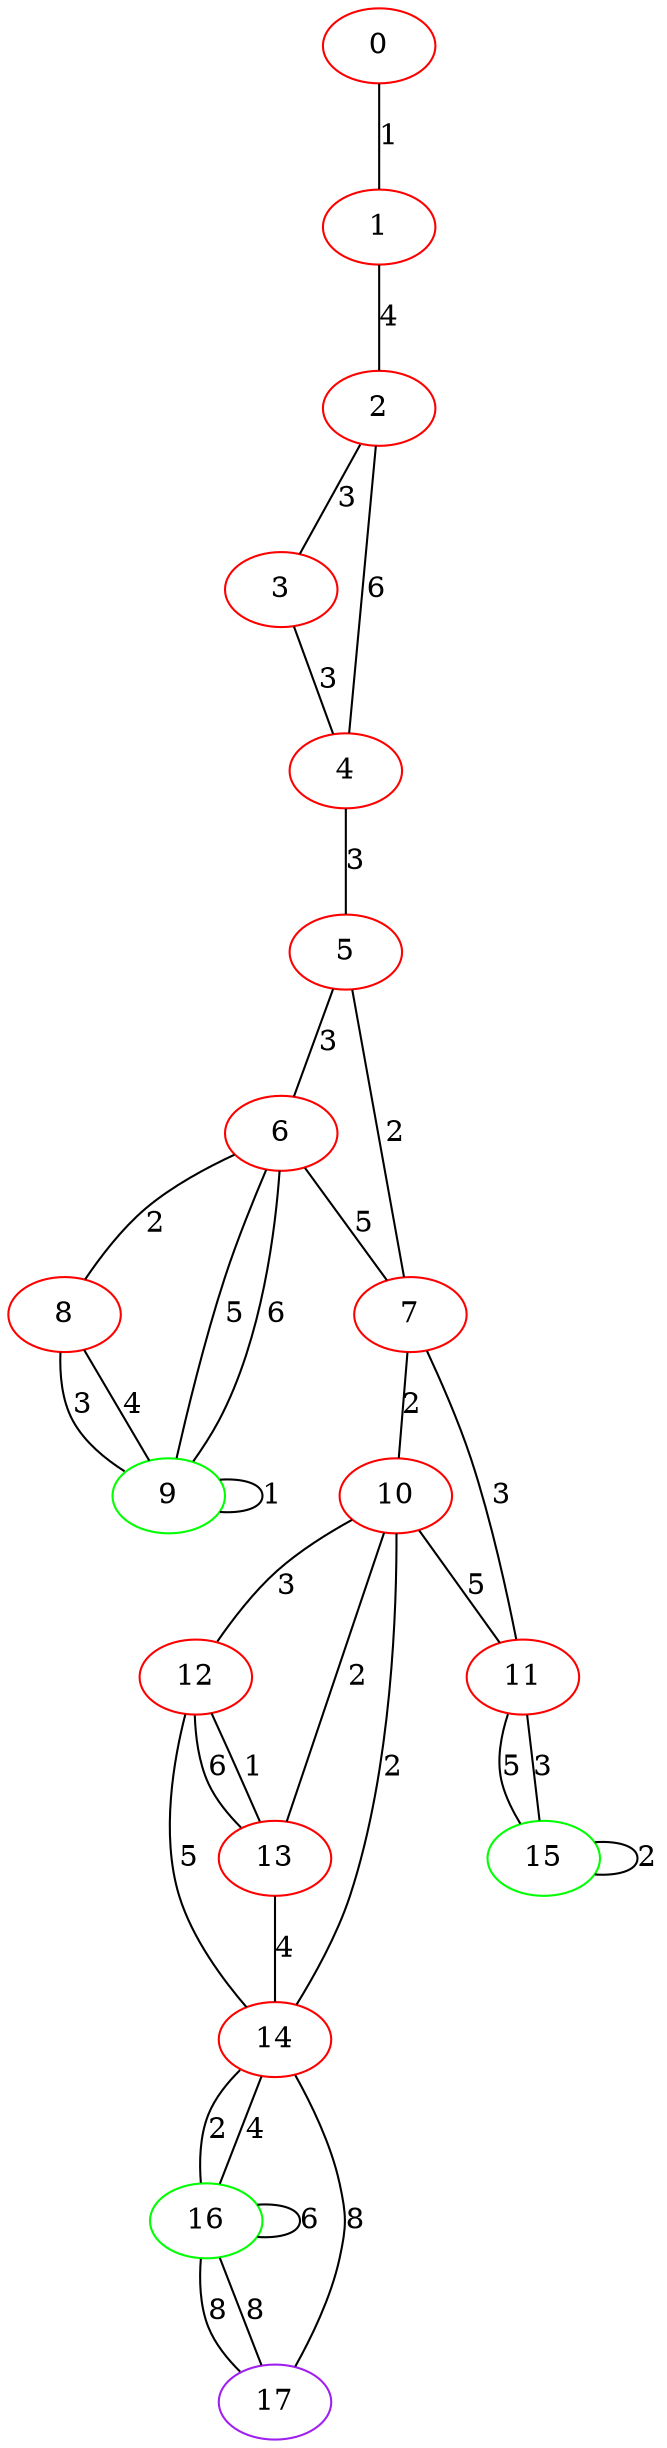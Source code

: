 graph "" {
0 [color=red, weight=1];
1 [color=red, weight=1];
2 [color=red, weight=1];
3 [color=red, weight=1];
4 [color=red, weight=1];
5 [color=red, weight=1];
6 [color=red, weight=1];
7 [color=red, weight=1];
8 [color=red, weight=1];
9 [color=green, weight=2];
10 [color=red, weight=1];
11 [color=red, weight=1];
12 [color=red, weight=1];
13 [color=red, weight=1];
14 [color=red, weight=1];
15 [color=green, weight=2];
16 [color=green, weight=2];
17 [color=purple, weight=4];
0 -- 1  [key=0, label=1];
1 -- 2  [key=0, label=4];
2 -- 3  [key=0, label=3];
2 -- 4  [key=0, label=6];
3 -- 4  [key=0, label=3];
4 -- 5  [key=0, label=3];
5 -- 6  [key=0, label=3];
5 -- 7  [key=0, label=2];
6 -- 8  [key=0, label=2];
6 -- 9  [key=0, label=5];
6 -- 9  [key=1, label=6];
6 -- 7  [key=0, label=5];
7 -- 10  [key=0, label=2];
7 -- 11  [key=0, label=3];
8 -- 9  [key=0, label=3];
8 -- 9  [key=1, label=4];
9 -- 9  [key=0, label=1];
10 -- 11  [key=0, label=5];
10 -- 12  [key=0, label=3];
10 -- 13  [key=0, label=2];
10 -- 14  [key=0, label=2];
11 -- 15  [key=0, label=3];
11 -- 15  [key=1, label=5];
12 -- 13  [key=0, label=6];
12 -- 13  [key=1, label=1];
12 -- 14  [key=0, label=5];
13 -- 14  [key=0, label=4];
14 -- 16  [key=0, label=2];
14 -- 16  [key=1, label=4];
14 -- 17  [key=0, label=8];
15 -- 15  [key=0, label=2];
16 -- 16  [key=0, label=6];
16 -- 17  [key=0, label=8];
16 -- 17  [key=1, label=8];
}
